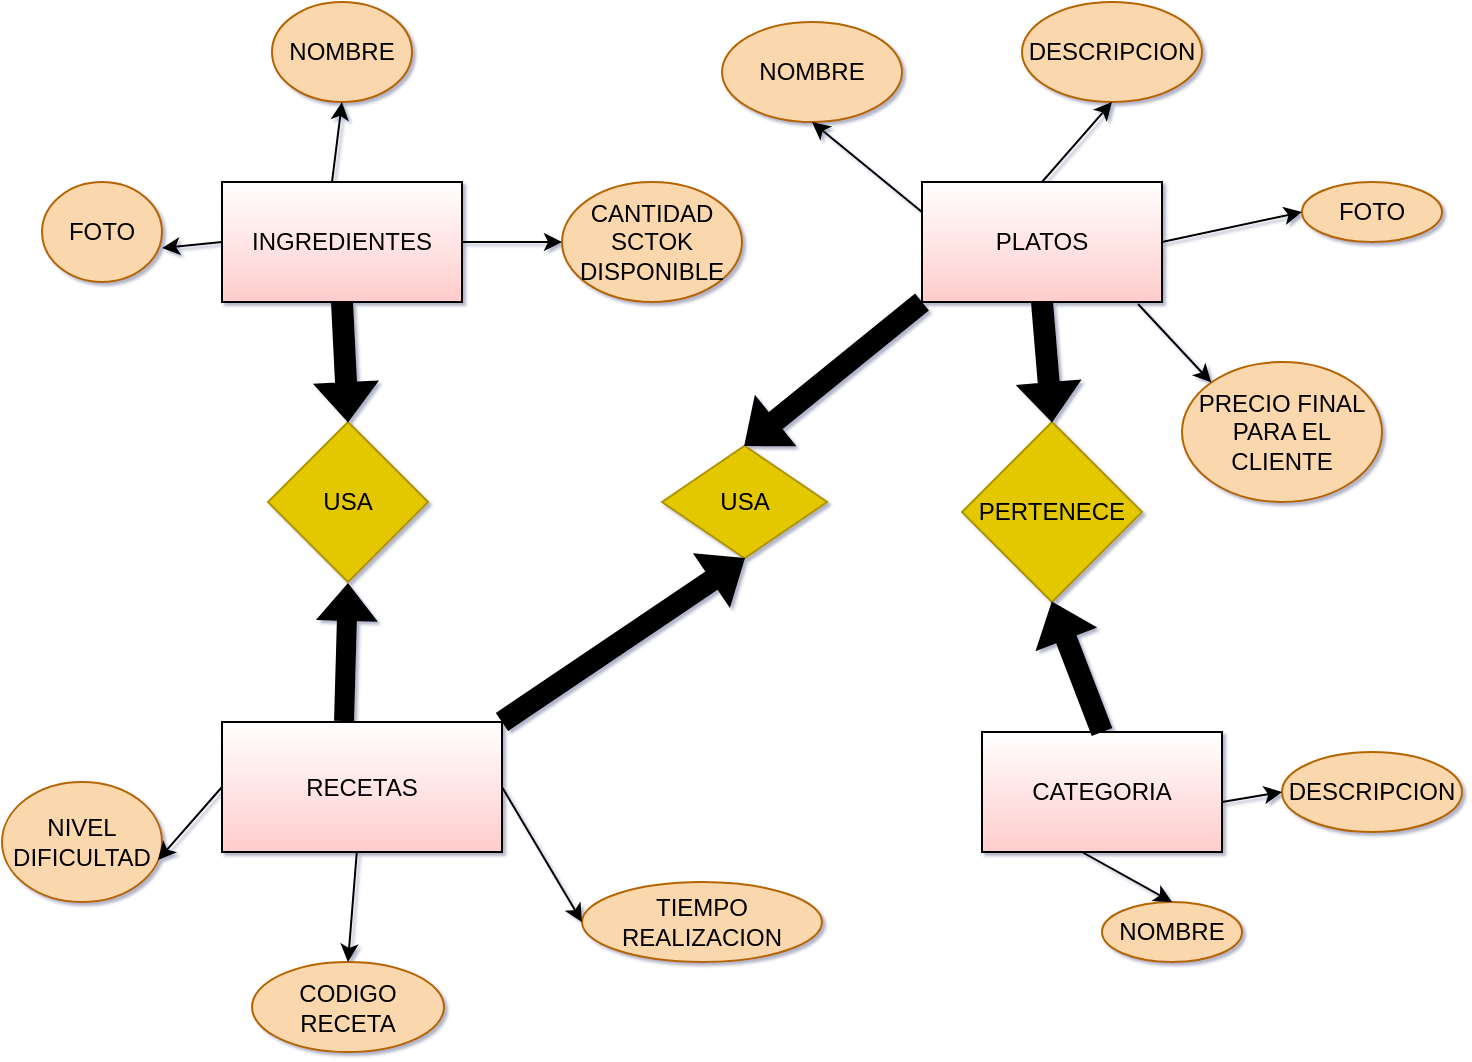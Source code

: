 <mxfile version="28.2.4">
  <diagram name="Página-1" id="XuEqZ16rl4gqZhXTE48N">
    <mxGraphModel dx="1426" dy="788" grid="1" gridSize="10" guides="1" tooltips="1" connect="1" arrows="1" fold="1" page="0" pageScale="1" pageWidth="827" pageHeight="1169" background="#ffffff" math="0" shadow="1">
      <root>
        <mxCell id="0" />
        <mxCell id="1" parent="0" />
        <mxCell id="LUoOkVQMpzCrXUvLl3RH-1" value="INGREDIENTES" style="rounded=0;whiteSpace=wrap;html=1;fillColor=default;strokeColor=default;gradientColor=#FFCCCC;" vertex="1" parent="1">
          <mxGeometry x="110" y="180" width="120" height="60" as="geometry" />
        </mxCell>
        <mxCell id="LUoOkVQMpzCrXUvLl3RH-2" value="PLATOS" style="rounded=0;whiteSpace=wrap;html=1;gradientColor=#FFCCCC;" vertex="1" parent="1">
          <mxGeometry x="460" y="180" width="120" height="60" as="geometry" />
        </mxCell>
        <mxCell id="LUoOkVQMpzCrXUvLl3RH-3" value="RECETAS" style="rounded=0;whiteSpace=wrap;html=1;gradientColor=#FFCCCC;" vertex="1" parent="1">
          <mxGeometry x="110" y="450" width="140" height="65" as="geometry" />
        </mxCell>
        <mxCell id="LUoOkVQMpzCrXUvLl3RH-4" value="NOMBRE" style="ellipse;whiteSpace=wrap;html=1;fillColor=#fad7ac;strokeColor=#b46504;" vertex="1" parent="1">
          <mxGeometry x="360" y="100" width="90" height="50" as="geometry" />
        </mxCell>
        <mxCell id="LUoOkVQMpzCrXUvLl3RH-5" value="DESCRIPCION" style="ellipse;whiteSpace=wrap;html=1;fillColor=#fad7ac;strokeColor=#b46504;" vertex="1" parent="1">
          <mxGeometry x="510" y="90" width="90" height="50" as="geometry" />
        </mxCell>
        <mxCell id="LUoOkVQMpzCrXUvLl3RH-6" value="FOTO" style="ellipse;whiteSpace=wrap;html=1;fillColor=#fad7ac;strokeColor=#b46504;" vertex="1" parent="1">
          <mxGeometry x="650" y="180" width="70" height="30" as="geometry" />
        </mxCell>
        <mxCell id="LUoOkVQMpzCrXUvLl3RH-7" value="PRECIO FINAL PARA EL CLIENTE" style="ellipse;whiteSpace=wrap;html=1;fillColor=#fad7ac;strokeColor=#b46504;" vertex="1" parent="1">
          <mxGeometry x="590" y="270" width="100" height="70" as="geometry" />
        </mxCell>
        <mxCell id="LUoOkVQMpzCrXUvLl3RH-8" value="" style="endArrow=classic;html=1;rounded=0;entryX=0;entryY=0;entryDx=0;entryDy=0;exitX=0.9;exitY=1.017;exitDx=0;exitDy=0;exitPerimeter=0;" edge="1" parent="1" source="LUoOkVQMpzCrXUvLl3RH-2" target="LUoOkVQMpzCrXUvLl3RH-7">
          <mxGeometry width="50" height="50" relative="1" as="geometry">
            <mxPoint x="580" y="250" as="sourcePoint" />
            <mxPoint x="580" y="190" as="targetPoint" />
            <Array as="points" />
          </mxGeometry>
        </mxCell>
        <mxCell id="LUoOkVQMpzCrXUvLl3RH-9" value="" style="endArrow=classic;html=1;rounded=0;entryX=0;entryY=0.5;entryDx=0;entryDy=0;" edge="1" parent="1" target="LUoOkVQMpzCrXUvLl3RH-6">
          <mxGeometry width="50" height="50" relative="1" as="geometry">
            <mxPoint x="580" y="210" as="sourcePoint" />
            <mxPoint x="630" y="160" as="targetPoint" />
          </mxGeometry>
        </mxCell>
        <mxCell id="LUoOkVQMpzCrXUvLl3RH-10" value="" style="endArrow=classic;html=1;rounded=0;entryX=0.5;entryY=1;entryDx=0;entryDy=0;" edge="1" parent="1" target="LUoOkVQMpzCrXUvLl3RH-5">
          <mxGeometry width="50" height="50" relative="1" as="geometry">
            <mxPoint x="520" y="180" as="sourcePoint" />
            <mxPoint x="570" y="130" as="targetPoint" />
          </mxGeometry>
        </mxCell>
        <mxCell id="LUoOkVQMpzCrXUvLl3RH-11" value="" style="endArrow=classic;html=1;rounded=0;entryX=0.5;entryY=1;entryDx=0;entryDy=0;exitX=0;exitY=0.25;exitDx=0;exitDy=0;" edge="1" parent="1" source="LUoOkVQMpzCrXUvLl3RH-2" target="LUoOkVQMpzCrXUvLl3RH-4">
          <mxGeometry width="50" height="50" relative="1" as="geometry">
            <mxPoint x="460" y="180" as="sourcePoint" />
            <mxPoint x="510" y="130" as="targetPoint" />
          </mxGeometry>
        </mxCell>
        <mxCell id="LUoOkVQMpzCrXUvLl3RH-12" value="CODIGO RECETA" style="ellipse;whiteSpace=wrap;html=1;fillColor=#fad7ac;strokeColor=#b46504;" vertex="1" parent="1">
          <mxGeometry x="125" y="570" width="96" height="45" as="geometry" />
        </mxCell>
        <mxCell id="LUoOkVQMpzCrXUvLl3RH-13" value="TIEMPO REALIZACION" style="ellipse;whiteSpace=wrap;html=1;fillColor=#fad7ac;strokeColor=#b46504;" vertex="1" parent="1">
          <mxGeometry x="290" y="530" width="120" height="40" as="geometry" />
        </mxCell>
        <mxCell id="LUoOkVQMpzCrXUvLl3RH-14" value="NIVEL DIFICULTAD" style="ellipse;whiteSpace=wrap;html=1;fillColor=#fad7ac;strokeColor=#b46504;" vertex="1" parent="1">
          <mxGeometry y="480" width="80" height="60" as="geometry" />
        </mxCell>
        <mxCell id="LUoOkVQMpzCrXUvLl3RH-15" value="" style="endArrow=classic;html=1;rounded=0;entryX=0;entryY=0.5;entryDx=0;entryDy=0;exitX=1;exitY=0.5;exitDx=0;exitDy=0;" edge="1" parent="1" source="LUoOkVQMpzCrXUvLl3RH-3" target="LUoOkVQMpzCrXUvLl3RH-13">
          <mxGeometry width="50" height="50" relative="1" as="geometry">
            <mxPoint x="430" y="420" as="sourcePoint" />
            <mxPoint x="480" y="370" as="targetPoint" />
          </mxGeometry>
        </mxCell>
        <mxCell id="LUoOkVQMpzCrXUvLl3RH-16" value="" style="endArrow=classic;html=1;rounded=0;entryX=0.975;entryY=0.65;entryDx=0;entryDy=0;entryPerimeter=0;exitX=0;exitY=0.5;exitDx=0;exitDy=0;" edge="1" parent="1" source="LUoOkVQMpzCrXUvLl3RH-3" target="LUoOkVQMpzCrXUvLl3RH-14">
          <mxGeometry width="50" height="50" relative="1" as="geometry">
            <mxPoint x="310" y="420" as="sourcePoint" />
            <mxPoint x="360" y="370" as="targetPoint" />
          </mxGeometry>
        </mxCell>
        <mxCell id="LUoOkVQMpzCrXUvLl3RH-17" value="" style="endArrow=classic;html=1;rounded=0;entryX=0.5;entryY=0;entryDx=0;entryDy=0;" edge="1" parent="1" source="LUoOkVQMpzCrXUvLl3RH-3" target="LUoOkVQMpzCrXUvLl3RH-12">
          <mxGeometry width="50" height="50" relative="1" as="geometry">
            <mxPoint x="368" y="440" as="sourcePoint" />
            <mxPoint x="418" y="390" as="targetPoint" />
          </mxGeometry>
        </mxCell>
        <mxCell id="LUoOkVQMpzCrXUvLl3RH-21" value="NOMBRE" style="ellipse;whiteSpace=wrap;html=1;fillColor=#fad7ac;strokeColor=#b46504;" vertex="1" parent="1">
          <mxGeometry x="135" y="90" width="70" height="50" as="geometry" />
        </mxCell>
        <mxCell id="LUoOkVQMpzCrXUvLl3RH-22" value="FOTO" style="ellipse;whiteSpace=wrap;html=1;fillColor=#fad7ac;strokeColor=#b46504;" vertex="1" parent="1">
          <mxGeometry x="20" y="180" width="60" height="50" as="geometry" />
        </mxCell>
        <mxCell id="LUoOkVQMpzCrXUvLl3RH-24" value="CANTIDAD SCTOK DISPONIBLE" style="ellipse;whiteSpace=wrap;html=1;fillColor=#fad7ac;strokeColor=#b46504;" vertex="1" parent="1">
          <mxGeometry x="280" y="180" width="90" height="60" as="geometry" />
        </mxCell>
        <mxCell id="LUoOkVQMpzCrXUvLl3RH-25" value="" style="endArrow=classic;html=1;rounded=0;entryX=0.5;entryY=1;entryDx=0;entryDy=0;" edge="1" parent="1" target="LUoOkVQMpzCrXUvLl3RH-21">
          <mxGeometry width="50" height="50" relative="1" as="geometry">
            <mxPoint x="165" y="180" as="sourcePoint" />
            <mxPoint x="215" y="130" as="targetPoint" />
          </mxGeometry>
        </mxCell>
        <mxCell id="LUoOkVQMpzCrXUvLl3RH-26" value="" style="endArrow=classic;html=1;rounded=0;exitX=1;exitY=0.5;exitDx=0;exitDy=0;entryX=0;entryY=0.5;entryDx=0;entryDy=0;" edge="1" parent="1" source="LUoOkVQMpzCrXUvLl3RH-1" target="LUoOkVQMpzCrXUvLl3RH-24">
          <mxGeometry width="50" height="50" relative="1" as="geometry">
            <mxPoint x="165" y="240" as="sourcePoint" />
            <mxPoint x="325" y="180" as="targetPoint" />
          </mxGeometry>
        </mxCell>
        <mxCell id="LUoOkVQMpzCrXUvLl3RH-27" value="" style="endArrow=classic;html=1;rounded=0;entryX=1;entryY=0.66;entryDx=0;entryDy=0;entryPerimeter=0;" edge="1" parent="1" target="LUoOkVQMpzCrXUvLl3RH-22">
          <mxGeometry width="50" height="50" relative="1" as="geometry">
            <mxPoint x="110" y="210" as="sourcePoint" />
            <mxPoint x="160" y="160" as="targetPoint" />
          </mxGeometry>
        </mxCell>
        <mxCell id="LUoOkVQMpzCrXUvLl3RH-29" value="CATEGORIA" style="rounded=0;whiteSpace=wrap;html=1;gradientColor=#FFCCCC;" vertex="1" parent="1">
          <mxGeometry x="490" y="455" width="120" height="60" as="geometry" />
        </mxCell>
        <mxCell id="LUoOkVQMpzCrXUvLl3RH-30" value="NOMBRE" style="ellipse;whiteSpace=wrap;html=1;fillColor=#fad7ac;strokeColor=#b46504;" vertex="1" parent="1">
          <mxGeometry x="550" y="540" width="70" height="30" as="geometry" />
        </mxCell>
        <mxCell id="LUoOkVQMpzCrXUvLl3RH-31" value="DESCRIPCION" style="ellipse;whiteSpace=wrap;html=1;fillColor=#fad7ac;strokeColor=#b46504;" vertex="1" parent="1">
          <mxGeometry x="640" y="465" width="90" height="40" as="geometry" />
        </mxCell>
        <mxCell id="LUoOkVQMpzCrXUvLl3RH-32" value="" style="endArrow=classic;html=1;rounded=0;entryX=0;entryY=0.5;entryDx=0;entryDy=0;" edge="1" parent="1" target="LUoOkVQMpzCrXUvLl3RH-31">
          <mxGeometry width="50" height="50" relative="1" as="geometry">
            <mxPoint x="610" y="490" as="sourcePoint" />
            <mxPoint x="660" y="440" as="targetPoint" />
          </mxGeometry>
        </mxCell>
        <mxCell id="LUoOkVQMpzCrXUvLl3RH-33" value="" style="endArrow=classic;html=1;rounded=0;entryX=0.5;entryY=0;entryDx=0;entryDy=0;" edge="1" parent="1" target="LUoOkVQMpzCrXUvLl3RH-30">
          <mxGeometry width="50" height="50" relative="1" as="geometry">
            <mxPoint x="540" y="515" as="sourcePoint" />
            <mxPoint x="590" y="465" as="targetPoint" />
          </mxGeometry>
        </mxCell>
        <mxCell id="LUoOkVQMpzCrXUvLl3RH-34" value="PERTENECE" style="rhombus;whiteSpace=wrap;html=1;fillColor=#e3c800;fontColor=#000000;strokeColor=#B09500;" vertex="1" parent="1">
          <mxGeometry x="480" y="300" width="90" height="90" as="geometry" />
        </mxCell>
        <mxCell id="LUoOkVQMpzCrXUvLl3RH-35" value="" style="shape=flexArrow;endArrow=classic;html=1;rounded=0;entryX=0.5;entryY=0;entryDx=0;entryDy=0;exitX=0.5;exitY=1;exitDx=0;exitDy=0;fillColor=#000000;gradientColor=none;strokeColor=#000000;" edge="1" parent="1" source="LUoOkVQMpzCrXUvLl3RH-2" target="LUoOkVQMpzCrXUvLl3RH-34">
          <mxGeometry width="50" height="50" relative="1" as="geometry">
            <mxPoint x="520" y="250" as="sourcePoint" />
            <mxPoint x="570" y="200" as="targetPoint" />
          </mxGeometry>
        </mxCell>
        <mxCell id="LUoOkVQMpzCrXUvLl3RH-36" value="" style="shape=flexArrow;endArrow=classic;html=1;rounded=0;entryX=0.5;entryY=1;entryDx=0;entryDy=0;exitX=0.5;exitY=0;exitDx=0;exitDy=0;fillColor=#000000;gradientColor=none;strokeColor=#000000;" edge="1" parent="1" source="LUoOkVQMpzCrXUvLl3RH-29" target="LUoOkVQMpzCrXUvLl3RH-34">
          <mxGeometry width="50" height="50" relative="1" as="geometry">
            <mxPoint x="530" y="450" as="sourcePoint" />
            <mxPoint x="580" y="400" as="targetPoint" />
          </mxGeometry>
        </mxCell>
        <mxCell id="LUoOkVQMpzCrXUvLl3RH-37" value="USA" style="rhombus;whiteSpace=wrap;html=1;fillColor=#e3c800;fontColor=#000000;strokeColor=#B09500;rotation=0;" vertex="1" parent="1">
          <mxGeometry x="330" y="311.87" width="82.59" height="56.26" as="geometry" />
        </mxCell>
        <mxCell id="LUoOkVQMpzCrXUvLl3RH-38" value="" style="shape=flexArrow;endArrow=classic;html=1;rounded=0;entryX=0.5;entryY=1;entryDx=0;entryDy=0;fillColor=#000000;" edge="1" parent="1" target="LUoOkVQMpzCrXUvLl3RH-37">
          <mxGeometry width="50" height="50" relative="1" as="geometry">
            <mxPoint x="250" y="450" as="sourcePoint" />
            <mxPoint x="300" y="400" as="targetPoint" />
          </mxGeometry>
        </mxCell>
        <mxCell id="LUoOkVQMpzCrXUvLl3RH-39" value="" style="shape=flexArrow;endArrow=classic;html=1;rounded=0;entryX=0.5;entryY=0;entryDx=0;entryDy=0;strokeColor=default;fillColor=#000000;" edge="1" parent="1" target="LUoOkVQMpzCrXUvLl3RH-37">
          <mxGeometry width="50" height="50" relative="1" as="geometry">
            <mxPoint x="460" y="240" as="sourcePoint" />
            <mxPoint x="510" y="190" as="targetPoint" />
          </mxGeometry>
        </mxCell>
        <mxCell id="LUoOkVQMpzCrXUvLl3RH-40" value="USA" style="rhombus;whiteSpace=wrap;html=1;fillColor=#e3c800;fontColor=#000000;strokeColor=#B09500;" vertex="1" parent="1">
          <mxGeometry x="133" y="300" width="80" height="80" as="geometry" />
        </mxCell>
        <mxCell id="LUoOkVQMpzCrXUvLl3RH-41" value="" style="shape=flexArrow;endArrow=classic;html=1;rounded=0;entryX=0.5;entryY=1;entryDx=0;entryDy=0;fillColor=#000000;gradientColor=none;strokeColor=none;" edge="1" parent="1" target="LUoOkVQMpzCrXUvLl3RH-40">
          <mxGeometry width="50" height="50" relative="1" as="geometry">
            <mxPoint x="171" y="450" as="sourcePoint" />
            <mxPoint x="221" y="400" as="targetPoint" />
          </mxGeometry>
        </mxCell>
        <mxCell id="LUoOkVQMpzCrXUvLl3RH-42" value="" style="shape=flexArrow;endArrow=classic;html=1;rounded=0;entryX=0.5;entryY=0;entryDx=0;entryDy=0;exitX=0.5;exitY=1;exitDx=0;exitDy=0;fillColor=#000000;" edge="1" parent="1" source="LUoOkVQMpzCrXUvLl3RH-1" target="LUoOkVQMpzCrXUvLl3RH-40">
          <mxGeometry width="50" height="50" relative="1" as="geometry">
            <mxPoint x="171" y="250" as="sourcePoint" />
            <mxPoint x="221" y="200" as="targetPoint" />
          </mxGeometry>
        </mxCell>
      </root>
    </mxGraphModel>
  </diagram>
</mxfile>
